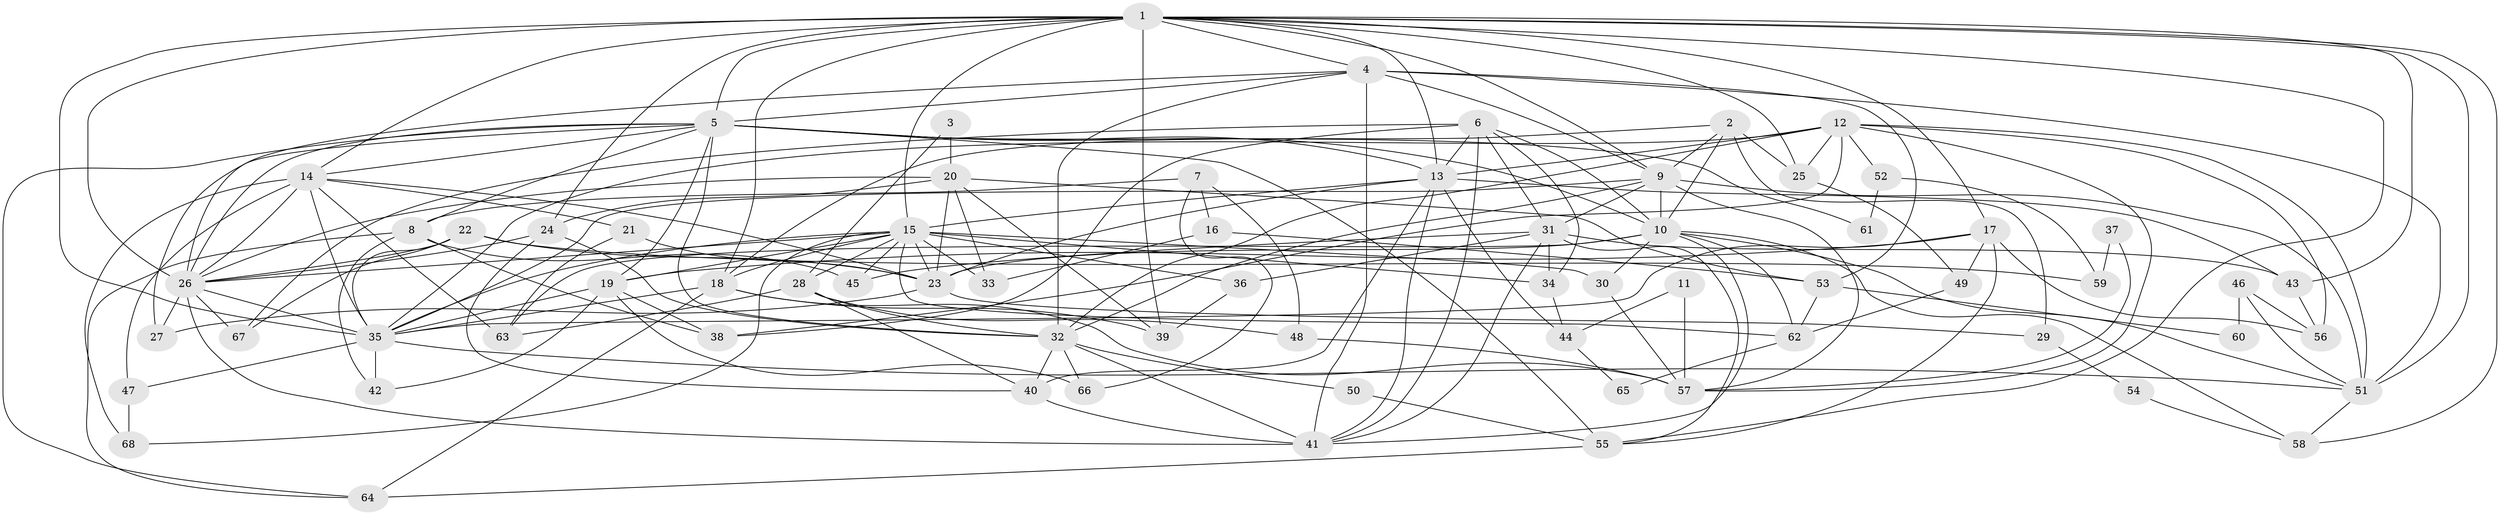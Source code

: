 // original degree distribution, {6: 0.11764705882352941, 5: 0.13970588235294118, 2: 0.09558823529411764, 3: 0.3235294117647059, 4: 0.2867647058823529, 7: 0.029411764705882353, 11: 0.007352941176470588}
// Generated by graph-tools (version 1.1) at 2025/35/03/09/25 02:35:55]
// undirected, 68 vertices, 186 edges
graph export_dot {
graph [start="1"]
  node [color=gray90,style=filled];
  1;
  2;
  3;
  4;
  5;
  6;
  7;
  8;
  9;
  10;
  11;
  12;
  13;
  14;
  15;
  16;
  17;
  18;
  19;
  20;
  21;
  22;
  23;
  24;
  25;
  26;
  27;
  28;
  29;
  30;
  31;
  32;
  33;
  34;
  35;
  36;
  37;
  38;
  39;
  40;
  41;
  42;
  43;
  44;
  45;
  46;
  47;
  48;
  49;
  50;
  51;
  52;
  53;
  54;
  55;
  56;
  57;
  58;
  59;
  60;
  61;
  62;
  63;
  64;
  65;
  66;
  67;
  68;
  1 -- 4 [weight=1.0];
  1 -- 5 [weight=1.0];
  1 -- 9 [weight=2.0];
  1 -- 13 [weight=1.0];
  1 -- 14 [weight=1.0];
  1 -- 15 [weight=2.0];
  1 -- 17 [weight=1.0];
  1 -- 18 [weight=1.0];
  1 -- 24 [weight=2.0];
  1 -- 25 [weight=1.0];
  1 -- 26 [weight=1.0];
  1 -- 35 [weight=2.0];
  1 -- 39 [weight=1.0];
  1 -- 43 [weight=1.0];
  1 -- 51 [weight=1.0];
  1 -- 55 [weight=1.0];
  1 -- 58 [weight=1.0];
  2 -- 9 [weight=1.0];
  2 -- 10 [weight=1.0];
  2 -- 18 [weight=1.0];
  2 -- 25 [weight=1.0];
  2 -- 29 [weight=1.0];
  3 -- 20 [weight=1.0];
  3 -- 28 [weight=1.0];
  4 -- 5 [weight=1.0];
  4 -- 9 [weight=2.0];
  4 -- 26 [weight=2.0];
  4 -- 32 [weight=1.0];
  4 -- 41 [weight=2.0];
  4 -- 51 [weight=1.0];
  4 -- 53 [weight=1.0];
  5 -- 8 [weight=1.0];
  5 -- 10 [weight=1.0];
  5 -- 13 [weight=1.0];
  5 -- 14 [weight=1.0];
  5 -- 19 [weight=1.0];
  5 -- 26 [weight=1.0];
  5 -- 27 [weight=1.0];
  5 -- 32 [weight=1.0];
  5 -- 55 [weight=1.0];
  5 -- 61 [weight=2.0];
  5 -- 64 [weight=1.0];
  6 -- 10 [weight=1.0];
  6 -- 13 [weight=1.0];
  6 -- 31 [weight=1.0];
  6 -- 34 [weight=1.0];
  6 -- 38 [weight=1.0];
  6 -- 41 [weight=1.0];
  6 -- 67 [weight=1.0];
  7 -- 8 [weight=1.0];
  7 -- 16 [weight=1.0];
  7 -- 48 [weight=1.0];
  7 -- 66 [weight=1.0];
  8 -- 38 [weight=1.0];
  8 -- 42 [weight=1.0];
  8 -- 45 [weight=1.0];
  8 -- 64 [weight=1.0];
  9 -- 10 [weight=1.0];
  9 -- 31 [weight=1.0];
  9 -- 32 [weight=1.0];
  9 -- 35 [weight=1.0];
  9 -- 51 [weight=3.0];
  9 -- 57 [weight=1.0];
  10 -- 23 [weight=1.0];
  10 -- 30 [weight=1.0];
  10 -- 41 [weight=1.0];
  10 -- 51 [weight=1.0];
  10 -- 58 [weight=1.0];
  10 -- 62 [weight=1.0];
  10 -- 63 [weight=1.0];
  11 -- 44 [weight=1.0];
  11 -- 57 [weight=1.0];
  12 -- 13 [weight=1.0];
  12 -- 25 [weight=1.0];
  12 -- 32 [weight=1.0];
  12 -- 35 [weight=1.0];
  12 -- 38 [weight=1.0];
  12 -- 51 [weight=1.0];
  12 -- 52 [weight=1.0];
  12 -- 56 [weight=1.0];
  12 -- 57 [weight=1.0];
  13 -- 15 [weight=1.0];
  13 -- 23 [weight=1.0];
  13 -- 40 [weight=1.0];
  13 -- 41 [weight=1.0];
  13 -- 43 [weight=1.0];
  13 -- 44 [weight=1.0];
  14 -- 21 [weight=1.0];
  14 -- 23 [weight=1.0];
  14 -- 26 [weight=1.0];
  14 -- 35 [weight=1.0];
  14 -- 47 [weight=2.0];
  14 -- 63 [weight=1.0];
  14 -- 68 [weight=1.0];
  15 -- 18 [weight=1.0];
  15 -- 19 [weight=1.0];
  15 -- 23 [weight=1.0];
  15 -- 26 [weight=1.0];
  15 -- 28 [weight=1.0];
  15 -- 30 [weight=1.0];
  15 -- 33 [weight=1.0];
  15 -- 34 [weight=1.0];
  15 -- 35 [weight=1.0];
  15 -- 36 [weight=1.0];
  15 -- 45 [weight=1.0];
  15 -- 62 [weight=1.0];
  15 -- 68 [weight=1.0];
  16 -- 33 [weight=1.0];
  16 -- 53 [weight=1.0];
  17 -- 19 [weight=1.0];
  17 -- 35 [weight=1.0];
  17 -- 49 [weight=1.0];
  17 -- 55 [weight=1.0];
  17 -- 56 [weight=1.0];
  18 -- 35 [weight=1.0];
  18 -- 39 [weight=1.0];
  18 -- 57 [weight=1.0];
  18 -- 64 [weight=1.0];
  19 -- 35 [weight=2.0];
  19 -- 38 [weight=1.0];
  19 -- 42 [weight=1.0];
  19 -- 66 [weight=1.0];
  20 -- 23 [weight=1.0];
  20 -- 24 [weight=1.0];
  20 -- 26 [weight=1.0];
  20 -- 33 [weight=1.0];
  20 -- 39 [weight=1.0];
  20 -- 53 [weight=1.0];
  21 -- 23 [weight=1.0];
  21 -- 63 [weight=1.0];
  22 -- 23 [weight=1.0];
  22 -- 26 [weight=1.0];
  22 -- 35 [weight=1.0];
  22 -- 59 [weight=1.0];
  22 -- 67 [weight=1.0];
  23 -- 27 [weight=1.0];
  23 -- 29 [weight=1.0];
  24 -- 26 [weight=1.0];
  24 -- 32 [weight=1.0];
  24 -- 40 [weight=1.0];
  25 -- 49 [weight=1.0];
  26 -- 27 [weight=1.0];
  26 -- 35 [weight=1.0];
  26 -- 41 [weight=1.0];
  26 -- 67 [weight=1.0];
  28 -- 32 [weight=1.0];
  28 -- 40 [weight=2.0];
  28 -- 48 [weight=1.0];
  28 -- 63 [weight=1.0];
  29 -- 54 [weight=1.0];
  30 -- 57 [weight=1.0];
  31 -- 34 [weight=1.0];
  31 -- 36 [weight=1.0];
  31 -- 41 [weight=1.0];
  31 -- 43 [weight=1.0];
  31 -- 45 [weight=1.0];
  31 -- 55 [weight=1.0];
  32 -- 40 [weight=2.0];
  32 -- 41 [weight=1.0];
  32 -- 50 [weight=1.0];
  32 -- 66 [weight=1.0];
  34 -- 44 [weight=1.0];
  35 -- 42 [weight=1.0];
  35 -- 47 [weight=1.0];
  35 -- 51 [weight=1.0];
  36 -- 39 [weight=1.0];
  37 -- 57 [weight=1.0];
  37 -- 59 [weight=1.0];
  40 -- 41 [weight=1.0];
  43 -- 56 [weight=1.0];
  44 -- 65 [weight=1.0];
  46 -- 51 [weight=1.0];
  46 -- 56 [weight=1.0];
  46 -- 60 [weight=1.0];
  47 -- 68 [weight=1.0];
  48 -- 57 [weight=1.0];
  49 -- 62 [weight=1.0];
  50 -- 55 [weight=1.0];
  51 -- 58 [weight=1.0];
  52 -- 59 [weight=1.0];
  52 -- 61 [weight=1.0];
  53 -- 60 [weight=1.0];
  53 -- 62 [weight=1.0];
  54 -- 58 [weight=1.0];
  55 -- 64 [weight=1.0];
  62 -- 65 [weight=1.0];
}
